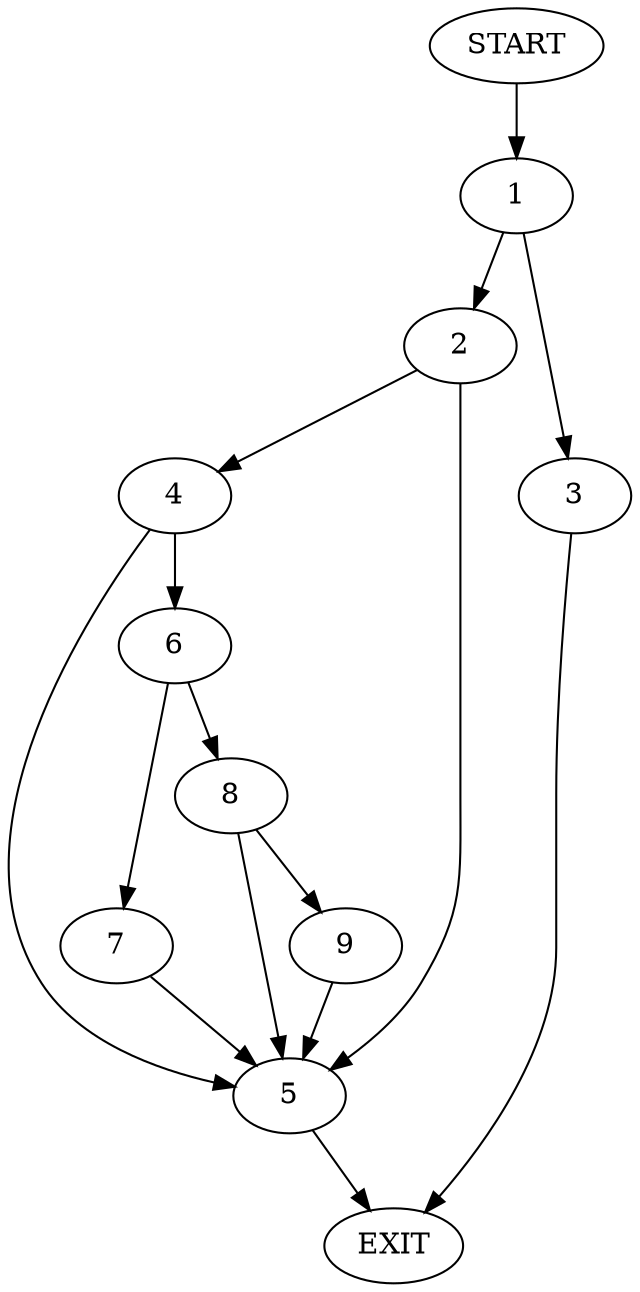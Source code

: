 digraph {
0 [label="START"]
10 [label="EXIT"]
0 -> 1
1 -> 2
1 -> 3
3 -> 10
2 -> 4
2 -> 5
4 -> 6
4 -> 5
5 -> 10
6 -> 7
6 -> 8
8 -> 9
8 -> 5
7 -> 5
9 -> 5
}
